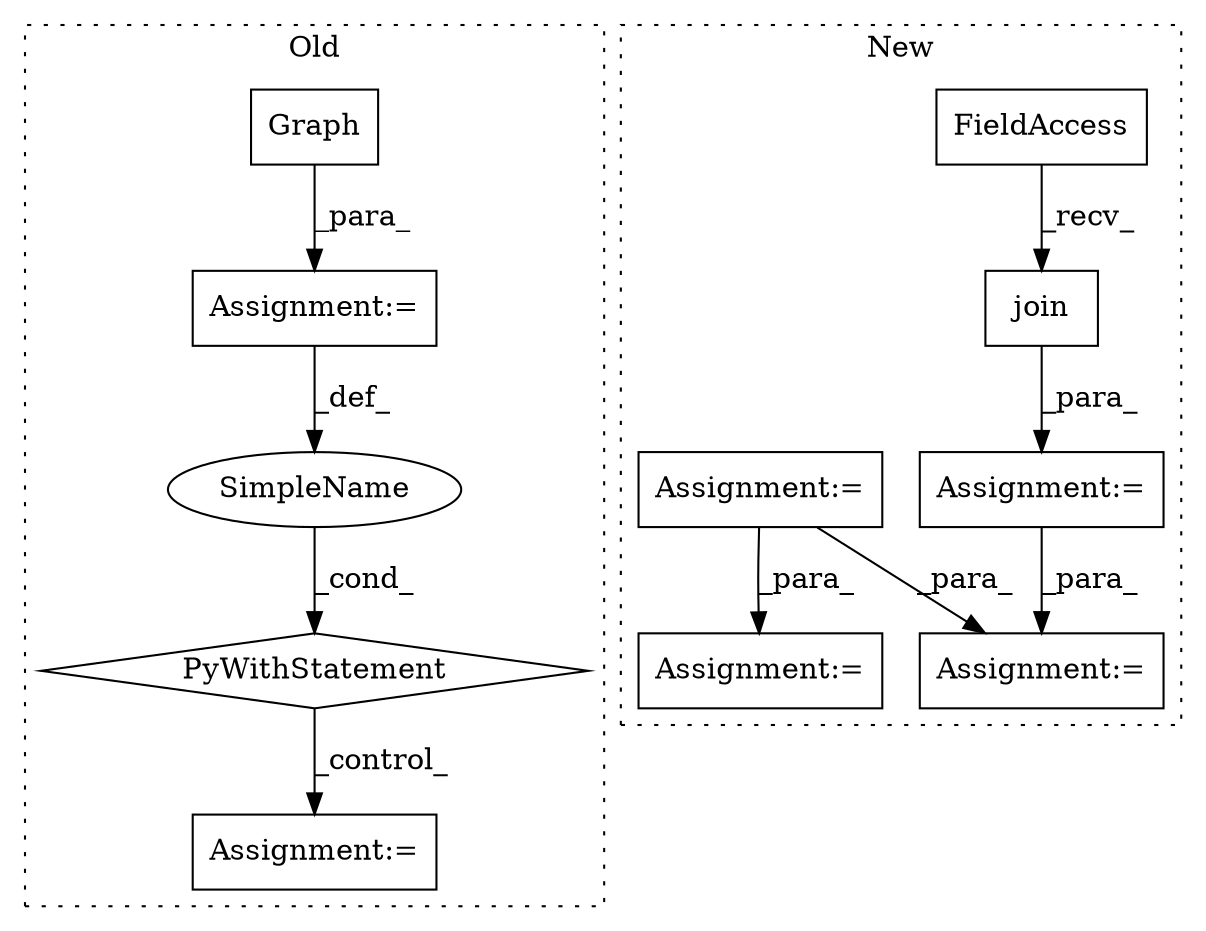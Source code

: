 digraph G {
subgraph cluster0 {
1 [label="Graph" a="32" s="6797" l="7" shape="box"];
3 [label="PyWithStatement" a="104" s="6810,6834" l="10,2" shape="diamond"];
4 [label="SimpleName" a="42" s="" l="" shape="ellipse"];
5 [label="Assignment:=" a="7" s="6845" l="1" shape="box"];
8 [label="Assignment:=" a="7" s="6785" l="1" shape="box"];
label = "Old";
style="dotted";
}
subgraph cluster1 {
2 [label="join" a="32" s="9856,9888" l="5,1" shape="box"];
6 [label="FieldAccess" a="22" s="9848" l="7" shape="box"];
7 [label="Assignment:=" a="7" s="9896" l="1" shape="box"];
9 [label="Assignment:=" a="7" s="9847" l="1" shape="box"];
10 [label="Assignment:=" a="7" s="9515" l="1" shape="box"];
11 [label="Assignment:=" a="7" s="9761" l="2" shape="box"];
label = "New";
style="dotted";
}
1 -> 8 [label="_para_"];
2 -> 9 [label="_para_"];
3 -> 5 [label="_control_"];
4 -> 3 [label="_cond_"];
6 -> 2 [label="_recv_"];
8 -> 4 [label="_def_"];
9 -> 7 [label="_para_"];
10 -> 7 [label="_para_"];
10 -> 11 [label="_para_"];
}